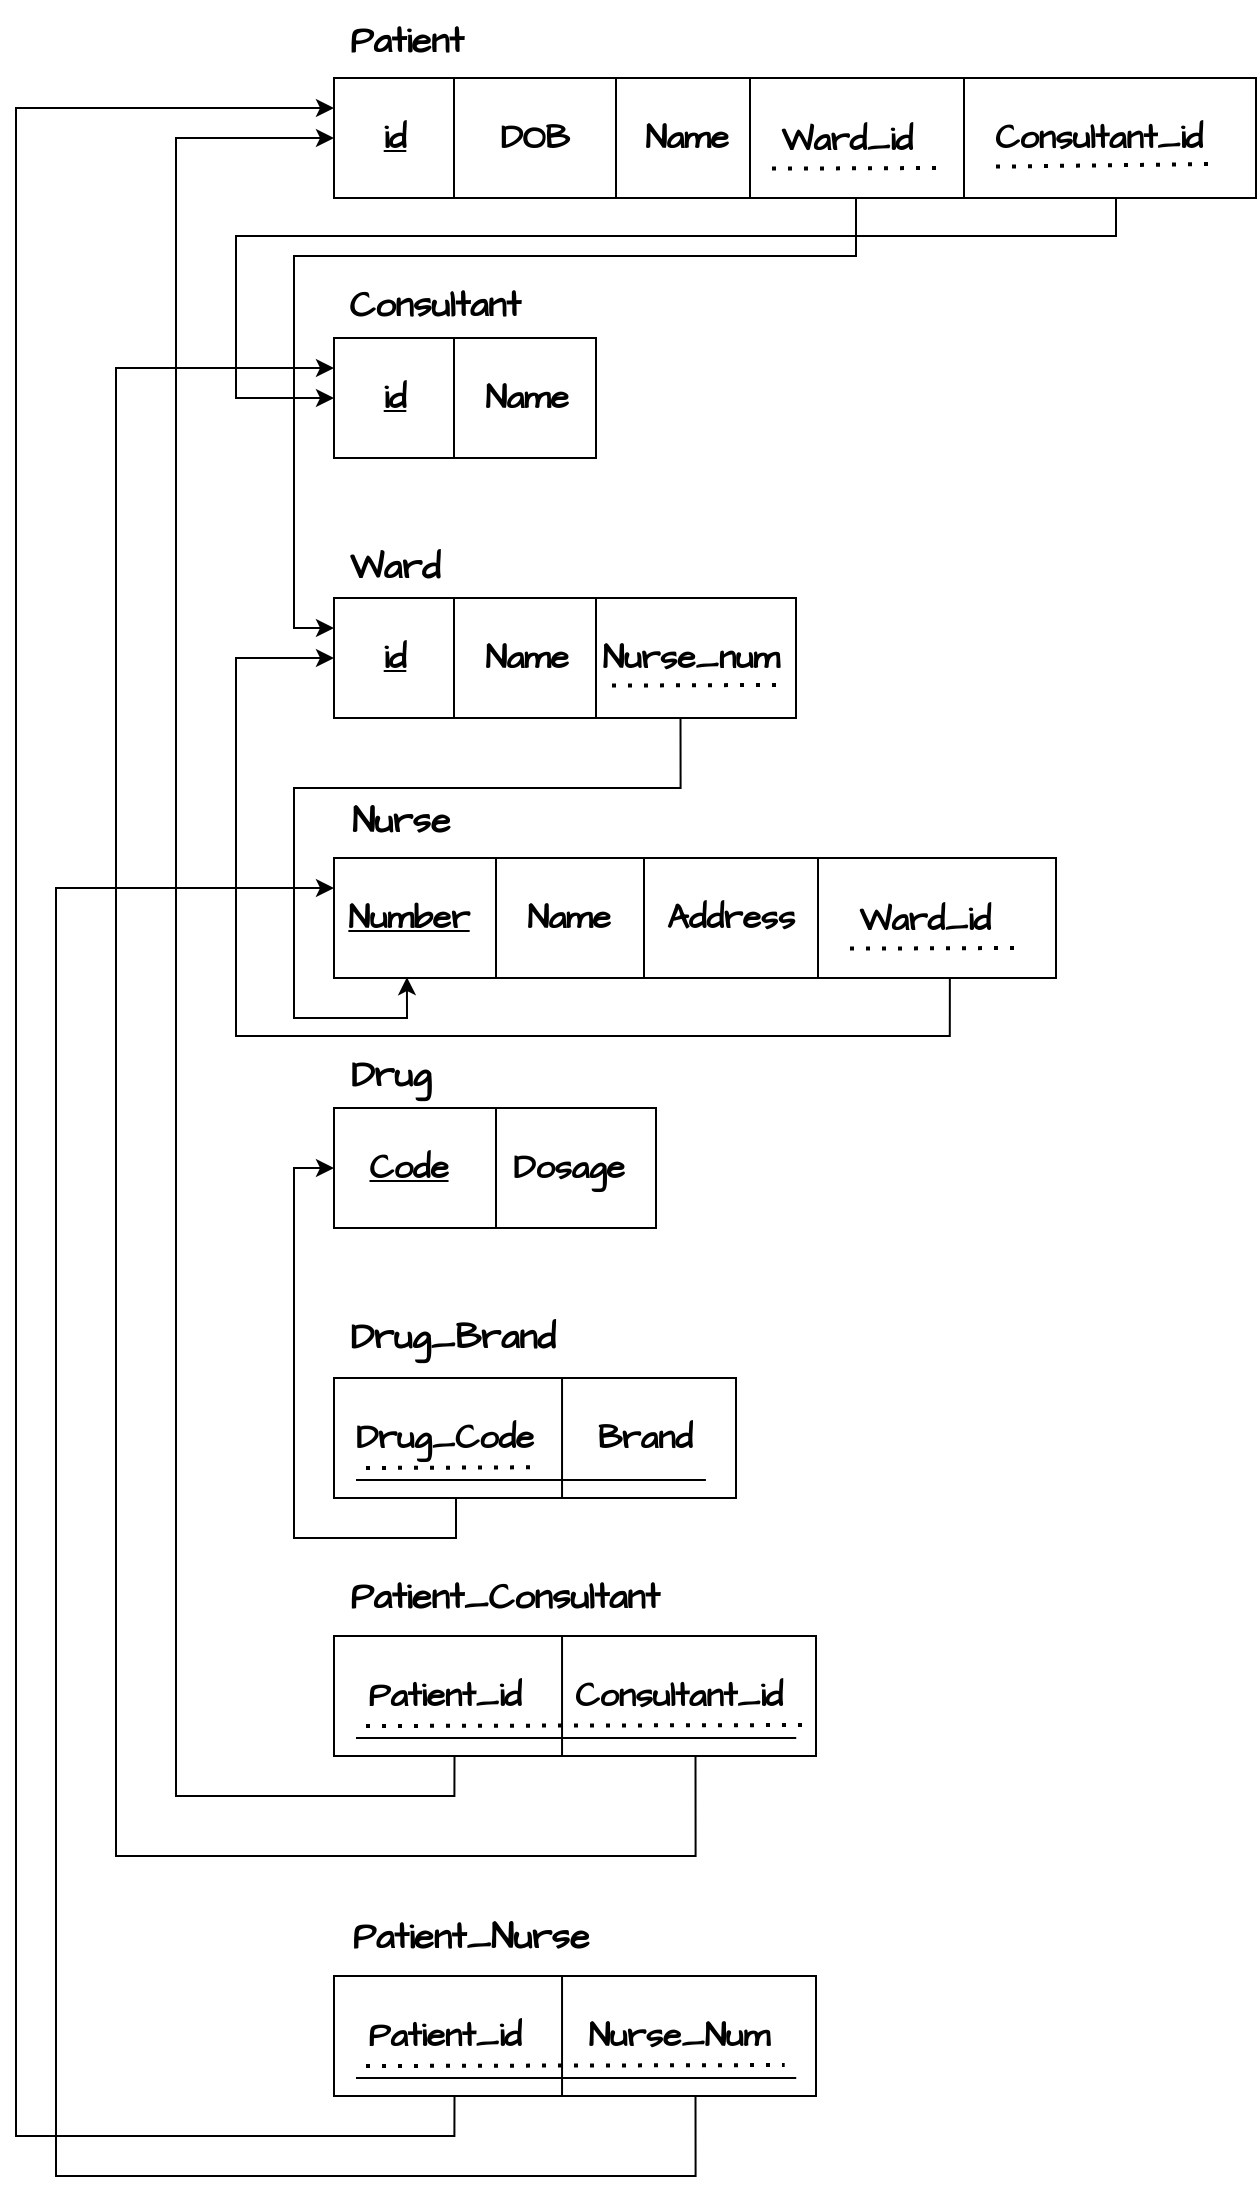 <mxfile version="24.8.3">
  <diagram id="R2lEEEUBdFMjLlhIrx00" name="Page-1">
    <mxGraphModel dx="1763" dy="495" grid="1" gridSize="10" guides="1" tooltips="1" connect="1" arrows="1" fold="1" page="1" pageScale="1" pageWidth="850" pageHeight="1100" math="0" shadow="0" extFonts="Permanent Marker^https://fonts.googleapis.com/css?family=Permanent+Marker">
      <root>
        <mxCell id="0" />
        <mxCell id="1" parent="0" />
        <mxCell id="RnRT4OO264XmgmjiF1xj-62" style="edgeStyle=orthogonalEdgeStyle;rounded=0;orthogonalLoop=1;jettySize=auto;html=1;exitX=0.75;exitY=1;exitDx=0;exitDy=0;entryX=0;entryY=0.25;entryDx=0;entryDy=0;" edge="1" parent="1" source="RnRT4OO264XmgmjiF1xj-3" target="RnRT4OO264XmgmjiF1xj-21">
          <mxGeometry relative="1" as="geometry">
            <Array as="points">
              <mxPoint x="380" y="171" />
              <mxPoint x="380" y="200" />
              <mxPoint x="99" y="200" />
              <mxPoint x="99" y="386" />
            </Array>
          </mxGeometry>
        </mxCell>
        <mxCell id="RnRT4OO264XmgmjiF1xj-68" style="edgeStyle=orthogonalEdgeStyle;rounded=0;orthogonalLoop=1;jettySize=auto;html=1;exitX=0.75;exitY=1;exitDx=0;exitDy=0;entryX=0;entryY=0.5;entryDx=0;entryDy=0;" edge="1" parent="1" source="RnRT4OO264XmgmjiF1xj-3" target="RnRT4OO264XmgmjiF1xj-14">
          <mxGeometry relative="1" as="geometry">
            <Array as="points">
              <mxPoint x="510" y="171" />
              <mxPoint x="510" y="190" />
              <mxPoint x="70" y="190" />
              <mxPoint x="70" y="271" />
            </Array>
          </mxGeometry>
        </mxCell>
        <mxCell id="RnRT4OO264XmgmjiF1xj-3" value="" style="rounded=0;whiteSpace=wrap;html=1;fontFamily=Architects Daughter;fontSource=https%3A%2F%2Ffonts.googleapis.com%2Fcss%3Ffamily%3DArchitects%2BDaughter;" vertex="1" parent="1">
          <mxGeometry x="119" y="111" width="461" height="60" as="geometry" />
        </mxCell>
        <mxCell id="RnRT4OO264XmgmjiF1xj-4" value="" style="endArrow=none;html=1;rounded=0;fontFamily=Architects Daughter;fontSource=https%3A%2F%2Ffonts.googleapis.com%2Fcss%3Ffamily%3DArchitects%2BDaughter;" edge="1" parent="1">
          <mxGeometry width="50" height="50" relative="1" as="geometry">
            <mxPoint x="179" y="171" as="sourcePoint" />
            <mxPoint x="179" y="111" as="targetPoint" />
          </mxGeometry>
        </mxCell>
        <mxCell id="RnRT4OO264XmgmjiF1xj-6" value="&lt;font style=&quot;font-size: 18px;&quot;&gt;&lt;b style=&quot;font-size: 18px;&quot;&gt;Patient&lt;/b&gt;&lt;/font&gt;" style="text;html=1;align=center;verticalAlign=middle;resizable=0;points=[];autosize=1;strokeColor=none;fillColor=none;fontFamily=Architects Daughter;fontSource=https%3A%2F%2Ffonts.googleapis.com%2Fcss%3Ffamily%3DArchitects%2BDaughter;fontSize=18;" vertex="1" parent="1">
          <mxGeometry x="115" y="72" width="80" height="40" as="geometry" />
        </mxCell>
        <mxCell id="RnRT4OO264XmgmjiF1xj-7" value="&lt;font style=&quot;font-size: 17px;&quot;&gt;&lt;b&gt;id&lt;/b&gt;&lt;/font&gt;" style="text;html=1;align=center;verticalAlign=middle;resizable=0;points=[];autosize=1;strokeColor=none;fillColor=none;fontStyle=4;fontFamily=Architects Daughter;fontSource=https%3A%2F%2Ffonts.googleapis.com%2Fcss%3Ffamily%3DArchitects%2BDaughter;" vertex="1" parent="1">
          <mxGeometry x="134" y="126" width="30" height="30" as="geometry" />
        </mxCell>
        <mxCell id="RnRT4OO264XmgmjiF1xj-8" value="&lt;font style=&quot;font-size: 17px;&quot;&gt;&lt;b&gt;DOB&lt;/b&gt;&lt;/font&gt;" style="text;html=1;align=center;verticalAlign=middle;resizable=0;points=[];autosize=1;strokeColor=none;fillColor=none;fontFamily=Architects Daughter;fontSource=https%3A%2F%2Ffonts.googleapis.com%2Fcss%3Ffamily%3DArchitects%2BDaughter;" vertex="1" parent="1">
          <mxGeometry x="189" y="126" width="60" height="30" as="geometry" />
        </mxCell>
        <mxCell id="RnRT4OO264XmgmjiF1xj-9" value="" style="endArrow=none;html=1;rounded=0;fontFamily=Architects Daughter;fontSource=https%3A%2F%2Ffonts.googleapis.com%2Fcss%3Ffamily%3DArchitects%2BDaughter;" edge="1" parent="1">
          <mxGeometry width="50" height="50" relative="1" as="geometry">
            <mxPoint x="260" y="171" as="sourcePoint" />
            <mxPoint x="260" y="111" as="targetPoint" />
          </mxGeometry>
        </mxCell>
        <mxCell id="RnRT4OO264XmgmjiF1xj-12" value="&lt;font style=&quot;font-size: 17px;&quot;&gt;&lt;b&gt;Name&lt;/b&gt;&lt;/font&gt;" style="text;html=1;align=center;verticalAlign=middle;resizable=0;points=[];autosize=1;strokeColor=none;fillColor=none;fontFamily=Architects Daughter;fontSource=https%3A%2F%2Ffonts.googleapis.com%2Fcss%3Ffamily%3DArchitects%2BDaughter;" vertex="1" parent="1">
          <mxGeometry x="260" y="126" width="70" height="30" as="geometry" />
        </mxCell>
        <mxCell id="RnRT4OO264XmgmjiF1xj-14" value="" style="rounded=0;whiteSpace=wrap;html=1;fontFamily=Architects Daughter;fontSource=https%3A%2F%2Ffonts.googleapis.com%2Fcss%3Ffamily%3DArchitects%2BDaughter;" vertex="1" parent="1">
          <mxGeometry x="119" y="241" width="131" height="60" as="geometry" />
        </mxCell>
        <mxCell id="RnRT4OO264XmgmjiF1xj-15" value="" style="endArrow=none;html=1;rounded=0;fontFamily=Architects Daughter;fontSource=https%3A%2F%2Ffonts.googleapis.com%2Fcss%3Ffamily%3DArchitects%2BDaughter;" edge="1" parent="1">
          <mxGeometry width="50" height="50" relative="1" as="geometry">
            <mxPoint x="179" y="301" as="sourcePoint" />
            <mxPoint x="179" y="241" as="targetPoint" />
          </mxGeometry>
        </mxCell>
        <mxCell id="RnRT4OO264XmgmjiF1xj-16" value="&lt;span style=&quot;font-size: 18px;&quot;&gt;&lt;b style=&quot;font-size: 18px;&quot;&gt;Consultant&lt;/b&gt;&lt;/span&gt;" style="text;html=1;align=center;verticalAlign=middle;resizable=0;points=[];autosize=1;strokeColor=none;fillColor=none;fontFamily=Architects Daughter;fontSource=https%3A%2F%2Ffonts.googleapis.com%2Fcss%3Ffamily%3DArchitects%2BDaughter;fontSize=18;" vertex="1" parent="1">
          <mxGeometry x="114" y="204" width="110" height="40" as="geometry" />
        </mxCell>
        <mxCell id="RnRT4OO264XmgmjiF1xj-17" value="&lt;font style=&quot;font-size: 17px;&quot;&gt;&lt;b&gt;id&lt;/b&gt;&lt;/font&gt;" style="text;html=1;align=center;verticalAlign=middle;resizable=0;points=[];autosize=1;strokeColor=none;fillColor=none;fontStyle=4;fontFamily=Architects Daughter;fontSource=https%3A%2F%2Ffonts.googleapis.com%2Fcss%3Ffamily%3DArchitects%2BDaughter;" vertex="1" parent="1">
          <mxGeometry x="134" y="256" width="30" height="30" as="geometry" />
        </mxCell>
        <mxCell id="RnRT4OO264XmgmjiF1xj-20" value="&lt;font style=&quot;font-size: 17px;&quot;&gt;&lt;b&gt;Name&lt;/b&gt;&lt;/font&gt;" style="text;html=1;align=center;verticalAlign=middle;resizable=0;points=[];autosize=1;strokeColor=none;fillColor=none;fontFamily=Architects Daughter;fontSource=https%3A%2F%2Ffonts.googleapis.com%2Fcss%3Ffamily%3DArchitects%2BDaughter;" vertex="1" parent="1">
          <mxGeometry x="180" y="256" width="70" height="30" as="geometry" />
        </mxCell>
        <mxCell id="RnRT4OO264XmgmjiF1xj-21" value="" style="rounded=0;whiteSpace=wrap;html=1;fontFamily=Architects Daughter;fontSource=https%3A%2F%2Ffonts.googleapis.com%2Fcss%3Ffamily%3DArchitects%2BDaughter;" vertex="1" parent="1">
          <mxGeometry x="119" y="371" width="231" height="60" as="geometry" />
        </mxCell>
        <mxCell id="RnRT4OO264XmgmjiF1xj-22" value="" style="endArrow=none;html=1;rounded=0;fontFamily=Architects Daughter;fontSource=https%3A%2F%2Ffonts.googleapis.com%2Fcss%3Ffamily%3DArchitects%2BDaughter;" edge="1" parent="1">
          <mxGeometry width="50" height="50" relative="1" as="geometry">
            <mxPoint x="179" y="431" as="sourcePoint" />
            <mxPoint x="179" y="371" as="targetPoint" />
          </mxGeometry>
        </mxCell>
        <mxCell id="RnRT4OO264XmgmjiF1xj-23" value="&lt;span style=&quot;font-size: 18px;&quot;&gt;&lt;b style=&quot;font-size: 18px;&quot;&gt;Ward&lt;/b&gt;&lt;/span&gt;" style="text;html=1;align=center;verticalAlign=middle;resizable=0;points=[];autosize=1;strokeColor=none;fillColor=none;fontFamily=Architects Daughter;fontSource=https%3A%2F%2Ffonts.googleapis.com%2Fcss%3Ffamily%3DArchitects%2BDaughter;fontSize=18;" vertex="1" parent="1">
          <mxGeometry x="114" y="335" width="70" height="40" as="geometry" />
        </mxCell>
        <mxCell id="RnRT4OO264XmgmjiF1xj-24" value="&lt;font style=&quot;font-size: 17px;&quot;&gt;&lt;b&gt;id&lt;/b&gt;&lt;/font&gt;" style="text;html=1;align=center;verticalAlign=middle;resizable=0;points=[];autosize=1;strokeColor=none;fillColor=none;fontStyle=4;fontFamily=Architects Daughter;fontSource=https%3A%2F%2Ffonts.googleapis.com%2Fcss%3Ffamily%3DArchitects%2BDaughter;" vertex="1" parent="1">
          <mxGeometry x="134" y="386" width="30" height="30" as="geometry" />
        </mxCell>
        <mxCell id="RnRT4OO264XmgmjiF1xj-25" value="&lt;font style=&quot;font-size: 17px;&quot;&gt;&lt;b&gt;Name&lt;/b&gt;&lt;/font&gt;" style="text;html=1;align=center;verticalAlign=middle;resizable=0;points=[];autosize=1;strokeColor=none;fillColor=none;fontFamily=Architects Daughter;fontSource=https%3A%2F%2Ffonts.googleapis.com%2Fcss%3Ffamily%3DArchitects%2BDaughter;" vertex="1" parent="1">
          <mxGeometry x="180" y="386" width="70" height="30" as="geometry" />
        </mxCell>
        <mxCell id="RnRT4OO264XmgmjiF1xj-57" style="edgeStyle=orthogonalEdgeStyle;rounded=0;orthogonalLoop=1;jettySize=auto;html=1;exitX=0.853;exitY=0.967;exitDx=0;exitDy=0;entryX=0;entryY=0.5;entryDx=0;entryDy=0;exitPerimeter=0;" edge="1" parent="1" source="RnRT4OO264XmgmjiF1xj-26" target="RnRT4OO264XmgmjiF1xj-21">
          <mxGeometry relative="1" as="geometry">
            <Array as="points">
              <mxPoint x="427" y="590" />
              <mxPoint x="70" y="590" />
              <mxPoint x="70" y="401" />
            </Array>
          </mxGeometry>
        </mxCell>
        <mxCell id="RnRT4OO264XmgmjiF1xj-26" value="" style="rounded=0;whiteSpace=wrap;html=1;fontFamily=Architects Daughter;fontSource=https%3A%2F%2Ffonts.googleapis.com%2Fcss%3Ffamily%3DArchitects%2BDaughter;" vertex="1" parent="1">
          <mxGeometry x="119" y="501" width="361" height="60" as="geometry" />
        </mxCell>
        <mxCell id="RnRT4OO264XmgmjiF1xj-27" value="" style="endArrow=none;html=1;rounded=0;fontFamily=Architects Daughter;fontSource=https%3A%2F%2Ffonts.googleapis.com%2Fcss%3Ffamily%3DArchitects%2BDaughter;" edge="1" parent="1">
          <mxGeometry width="50" height="50" relative="1" as="geometry">
            <mxPoint x="200" y="561" as="sourcePoint" />
            <mxPoint x="200" y="501" as="targetPoint" />
          </mxGeometry>
        </mxCell>
        <mxCell id="RnRT4OO264XmgmjiF1xj-28" value="&lt;span style=&quot;font-size: 18px;&quot;&gt;&lt;b style=&quot;font-size: 18px;&quot;&gt;Nurse&lt;/b&gt;&lt;/span&gt;" style="text;html=1;align=center;verticalAlign=middle;resizable=0;points=[];autosize=1;strokeColor=none;fillColor=none;fontFamily=Architects Daughter;fontSource=https%3A%2F%2Ffonts.googleapis.com%2Fcss%3Ffamily%3DArchitects%2BDaughter;fontSize=18;" vertex="1" parent="1">
          <mxGeometry x="117" y="462" width="70" height="40" as="geometry" />
        </mxCell>
        <mxCell id="RnRT4OO264XmgmjiF1xj-29" value="&lt;font style=&quot;font-size: 17px;&quot;&gt;&lt;b&gt;Number&lt;/b&gt;&lt;/font&gt;" style="text;html=1;align=center;verticalAlign=middle;resizable=0;points=[];autosize=1;strokeColor=none;fillColor=none;fontStyle=4;fontFamily=Architects Daughter;fontSource=https%3A%2F%2Ffonts.googleapis.com%2Fcss%3Ffamily%3DArchitects%2BDaughter;" vertex="1" parent="1">
          <mxGeometry x="116" y="516" width="80" height="30" as="geometry" />
        </mxCell>
        <mxCell id="RnRT4OO264XmgmjiF1xj-30" value="&lt;font style=&quot;font-size: 17px;&quot;&gt;&lt;b&gt;Name&lt;/b&gt;&lt;/font&gt;" style="text;html=1;align=center;verticalAlign=middle;resizable=0;points=[];autosize=1;strokeColor=none;fillColor=none;fontFamily=Architects Daughter;fontSource=https%3A%2F%2Ffonts.googleapis.com%2Fcss%3Ffamily%3DArchitects%2BDaughter;" vertex="1" parent="1">
          <mxGeometry x="201" y="516" width="70" height="30" as="geometry" />
        </mxCell>
        <mxCell id="RnRT4OO264XmgmjiF1xj-31" value="" style="endArrow=none;html=1;rounded=0;fontFamily=Architects Daughter;fontSource=https%3A%2F%2Ffonts.googleapis.com%2Fcss%3Ffamily%3DArchitects%2BDaughter;" edge="1" parent="1">
          <mxGeometry width="50" height="50" relative="1" as="geometry">
            <mxPoint x="274" y="561" as="sourcePoint" />
            <mxPoint x="274" y="501" as="targetPoint" />
          </mxGeometry>
        </mxCell>
        <mxCell id="RnRT4OO264XmgmjiF1xj-32" value="&lt;font style=&quot;font-size: 17px;&quot;&gt;&lt;b&gt;Address&lt;/b&gt;&lt;/font&gt;" style="text;html=1;align=center;verticalAlign=middle;resizable=0;points=[];autosize=1;strokeColor=none;fillColor=none;fontFamily=Architects Daughter;fontSource=https%3A%2F%2Ffonts.googleapis.com%2Fcss%3Ffamily%3DArchitects%2BDaughter;" vertex="1" parent="1">
          <mxGeometry x="272" y="516" width="90" height="30" as="geometry" />
        </mxCell>
        <mxCell id="RnRT4OO264XmgmjiF1xj-33" value="" style="rounded=0;whiteSpace=wrap;html=1;fontFamily=Architects Daughter;fontSource=https%3A%2F%2Ffonts.googleapis.com%2Fcss%3Ffamily%3DArchitects%2BDaughter;" vertex="1" parent="1">
          <mxGeometry x="119" y="626" width="161" height="60" as="geometry" />
        </mxCell>
        <mxCell id="RnRT4OO264XmgmjiF1xj-34" value="" style="endArrow=none;html=1;rounded=0;fontFamily=Architects Daughter;fontSource=https%3A%2F%2Ffonts.googleapis.com%2Fcss%3Ffamily%3DArchitects%2BDaughter;" edge="1" parent="1">
          <mxGeometry width="50" height="50" relative="1" as="geometry">
            <mxPoint x="200" y="686" as="sourcePoint" />
            <mxPoint x="200" y="626" as="targetPoint" />
          </mxGeometry>
        </mxCell>
        <mxCell id="RnRT4OO264XmgmjiF1xj-35" value="&lt;font style=&quot;font-size: 17px;&quot;&gt;&lt;b&gt;Code&lt;/b&gt;&lt;/font&gt;" style="text;html=1;align=center;verticalAlign=middle;resizable=0;points=[];autosize=1;strokeColor=none;fillColor=none;fontStyle=4;fontFamily=Architects Daughter;fontSource=https%3A%2F%2Ffonts.googleapis.com%2Fcss%3Ffamily%3DArchitects%2BDaughter;" vertex="1" parent="1">
          <mxGeometry x="126" y="641" width="60" height="30" as="geometry" />
        </mxCell>
        <mxCell id="RnRT4OO264XmgmjiF1xj-36" value="&lt;font style=&quot;font-size: 17px;&quot;&gt;&lt;b&gt;Dosage&lt;/b&gt;&lt;/font&gt;" style="text;html=1;align=center;verticalAlign=middle;resizable=0;points=[];autosize=1;strokeColor=none;fillColor=none;fontFamily=Architects Daughter;fontSource=https%3A%2F%2Ffonts.googleapis.com%2Fcss%3Ffamily%3DArchitects%2BDaughter;" vertex="1" parent="1">
          <mxGeometry x="196" y="641" width="80" height="30" as="geometry" />
        </mxCell>
        <mxCell id="RnRT4OO264XmgmjiF1xj-39" value="&lt;span style=&quot;font-size: 18px;&quot;&gt;&lt;b style=&quot;font-size: 18px;&quot;&gt;Drug&lt;/b&gt;&lt;/span&gt;" style="text;html=1;align=center;verticalAlign=middle;resizable=0;points=[];autosize=1;strokeColor=none;fillColor=none;fontFamily=Architects Daughter;fontSource=https%3A%2F%2Ffonts.googleapis.com%2Fcss%3Ffamily%3DArchitects%2BDaughter;fontSize=18;" vertex="1" parent="1">
          <mxGeometry x="117" y="589" width="60" height="40" as="geometry" />
        </mxCell>
        <mxCell id="RnRT4OO264XmgmjiF1xj-47" style="edgeStyle=orthogonalEdgeStyle;rounded=0;orthogonalLoop=1;jettySize=auto;html=1;exitX=0.25;exitY=1;exitDx=0;exitDy=0;entryX=0;entryY=0.5;entryDx=0;entryDy=0;" edge="1" parent="1" source="RnRT4OO264XmgmjiF1xj-40" target="RnRT4OO264XmgmjiF1xj-33">
          <mxGeometry relative="1" as="geometry">
            <Array as="points">
              <mxPoint x="180" y="821" />
              <mxPoint x="180" y="841" />
              <mxPoint x="99" y="841" />
              <mxPoint x="99" y="656" />
            </Array>
          </mxGeometry>
        </mxCell>
        <mxCell id="RnRT4OO264XmgmjiF1xj-40" value="" style="rounded=0;whiteSpace=wrap;html=1;fontFamily=Architects Daughter;fontSource=https%3A%2F%2Ffonts.googleapis.com%2Fcss%3Ffamily%3DArchitects%2BDaughter;" vertex="1" parent="1">
          <mxGeometry x="119" y="761" width="201" height="60" as="geometry" />
        </mxCell>
        <mxCell id="RnRT4OO264XmgmjiF1xj-41" value="" style="endArrow=none;html=1;rounded=0;fontFamily=Architects Daughter;fontSource=https%3A%2F%2Ffonts.googleapis.com%2Fcss%3Ffamily%3DArchitects%2BDaughter;" edge="1" parent="1">
          <mxGeometry width="50" height="50" relative="1" as="geometry">
            <mxPoint x="233.02" y="821" as="sourcePoint" />
            <mxPoint x="233.02" y="761" as="targetPoint" />
          </mxGeometry>
        </mxCell>
        <mxCell id="RnRT4OO264XmgmjiF1xj-42" value="&lt;font style=&quot;font-size: 17px;&quot;&gt;&lt;b&gt;Drug_Code&lt;/b&gt;&lt;/font&gt;" style="text;html=1;align=center;verticalAlign=middle;resizable=0;points=[];autosize=1;strokeColor=none;fillColor=none;fontStyle=0;fontFamily=Architects Daughter;fontSource=https%3A%2F%2Ffonts.googleapis.com%2Fcss%3Ffamily%3DArchitects%2BDaughter;" vertex="1" parent="1">
          <mxGeometry x="119" y="776" width="110" height="30" as="geometry" />
        </mxCell>
        <mxCell id="RnRT4OO264XmgmjiF1xj-43" value="&lt;font style=&quot;font-size: 17px;&quot;&gt;&lt;b&gt;Brand&lt;/b&gt;&lt;/font&gt;" style="text;html=1;align=center;verticalAlign=middle;resizable=0;points=[];autosize=1;strokeColor=none;fillColor=none;fontFamily=Architects Daughter;fontSource=https%3A%2F%2Ffonts.googleapis.com%2Fcss%3Ffamily%3DArchitects%2BDaughter;" vertex="1" parent="1">
          <mxGeometry x="239" y="776" width="70" height="30" as="geometry" />
        </mxCell>
        <mxCell id="RnRT4OO264XmgmjiF1xj-44" value="&lt;span style=&quot;font-size: 18px;&quot;&gt;&lt;b style=&quot;font-size: 18px;&quot;&gt;Drug_Brand&lt;/b&gt;&lt;/span&gt;" style="text;html=1;align=center;verticalAlign=middle;resizable=0;points=[];autosize=1;strokeColor=none;fillColor=none;fontFamily=Architects Daughter;fontSource=https%3A%2F%2Ffonts.googleapis.com%2Fcss%3Ffamily%3DArchitects%2BDaughter;fontSize=18;" vertex="1" parent="1">
          <mxGeometry x="113" y="720" width="130" height="40" as="geometry" />
        </mxCell>
        <mxCell id="RnRT4OO264XmgmjiF1xj-45" value="" style="endArrow=none;dashed=1;html=1;dashPattern=1 3;strokeWidth=2;rounded=0;entryX=0.916;entryY=1.121;entryDx=0;entryDy=0;entryPerimeter=0;" edge="1" parent="1">
          <mxGeometry width="50" height="50" relative="1" as="geometry">
            <mxPoint x="135" y="806" as="sourcePoint" />
            <mxPoint x="220.76" y="805.63" as="targetPoint" />
          </mxGeometry>
        </mxCell>
        <mxCell id="RnRT4OO264XmgmjiF1xj-46" value="" style="endArrow=none;html=1;rounded=0;entryX=0.95;entryY=0.9;entryDx=0;entryDy=0;entryPerimeter=0;" edge="1" parent="1">
          <mxGeometry width="50" height="50" relative="1" as="geometry">
            <mxPoint x="130" y="812" as="sourcePoint" />
            <mxPoint x="304.95" y="812" as="targetPoint" />
          </mxGeometry>
        </mxCell>
        <mxCell id="RnRT4OO264XmgmjiF1xj-48" value="" style="endArrow=none;html=1;rounded=0;fontFamily=Architects Daughter;fontSource=https%3A%2F%2Ffonts.googleapis.com%2Fcss%3Ffamily%3DArchitects%2BDaughter;" edge="1" parent="1">
          <mxGeometry width="50" height="50" relative="1" as="geometry">
            <mxPoint x="250" y="431" as="sourcePoint" />
            <mxPoint x="250" y="371" as="targetPoint" />
          </mxGeometry>
        </mxCell>
        <mxCell id="RnRT4OO264XmgmjiF1xj-49" value="&lt;font style=&quot;font-size: 17px;&quot;&gt;&lt;b&gt;Nurse_num&lt;/b&gt;&lt;/font&gt;" style="text;html=1;align=center;verticalAlign=middle;resizable=0;points=[];autosize=1;strokeColor=none;fillColor=none;fontFamily=Architects Daughter;fontSource=https%3A%2F%2Ffonts.googleapis.com%2Fcss%3Ffamily%3DArchitects%2BDaughter;" vertex="1" parent="1">
          <mxGeometry x="242" y="386" width="110" height="30" as="geometry" />
        </mxCell>
        <mxCell id="RnRT4OO264XmgmjiF1xj-50" value="" style="endArrow=none;dashed=1;html=1;dashPattern=1 3;strokeWidth=2;rounded=0;entryX=0.919;entryY=0.949;entryDx=0;entryDy=0;entryPerimeter=0;" edge="1" parent="1">
          <mxGeometry width="50" height="50" relative="1" as="geometry">
            <mxPoint x="258" y="414.78" as="sourcePoint" />
            <mxPoint x="340.09" y="414.47" as="targetPoint" />
          </mxGeometry>
        </mxCell>
        <mxCell id="RnRT4OO264XmgmjiF1xj-52" style="edgeStyle=orthogonalEdgeStyle;rounded=0;orthogonalLoop=1;jettySize=auto;html=1;exitX=0.75;exitY=1;exitDx=0;exitDy=0;entryX=0.101;entryY=0.993;entryDx=0;entryDy=0;entryPerimeter=0;" edge="1" parent="1" source="RnRT4OO264XmgmjiF1xj-21" target="RnRT4OO264XmgmjiF1xj-26">
          <mxGeometry relative="1" as="geometry" />
        </mxCell>
        <mxCell id="RnRT4OO264XmgmjiF1xj-54" value="&lt;span style=&quot;font-size: 17px;&quot;&gt;&lt;b&gt;Ward_id&lt;/b&gt;&lt;/span&gt;" style="text;html=1;align=center;verticalAlign=middle;resizable=0;points=[];autosize=1;strokeColor=none;fillColor=none;fontFamily=Architects Daughter;fontSource=https%3A%2F%2Ffonts.googleapis.com%2Fcss%3Ffamily%3DArchitects%2BDaughter;" vertex="1" parent="1">
          <mxGeometry x="369" y="517" width="90" height="30" as="geometry" />
        </mxCell>
        <mxCell id="RnRT4OO264XmgmjiF1xj-55" value="" style="endArrow=none;html=1;rounded=0;fontFamily=Architects Daughter;fontSource=https%3A%2F%2Ffonts.googleapis.com%2Fcss%3Ffamily%3DArchitects%2BDaughter;" edge="1" parent="1">
          <mxGeometry width="50" height="50" relative="1" as="geometry">
            <mxPoint x="361" y="561" as="sourcePoint" />
            <mxPoint x="361" y="501" as="targetPoint" />
          </mxGeometry>
        </mxCell>
        <mxCell id="RnRT4OO264XmgmjiF1xj-56" value="" style="endArrow=none;dashed=1;html=1;dashPattern=1 3;strokeWidth=2;rounded=0;entryX=0.919;entryY=0.949;entryDx=0;entryDy=0;entryPerimeter=0;" edge="1" parent="1">
          <mxGeometry width="50" height="50" relative="1" as="geometry">
            <mxPoint x="377" y="546.31" as="sourcePoint" />
            <mxPoint x="459.09" y="546" as="targetPoint" />
          </mxGeometry>
        </mxCell>
        <mxCell id="RnRT4OO264XmgmjiF1xj-58" value="" style="endArrow=none;dashed=1;html=1;dashPattern=1 3;strokeWidth=2;rounded=0;entryX=0.919;entryY=0.949;entryDx=0;entryDy=0;entryPerimeter=0;" edge="1" parent="1">
          <mxGeometry width="50" height="50" relative="1" as="geometry">
            <mxPoint x="338" y="156.31" as="sourcePoint" />
            <mxPoint x="420.09" y="156" as="targetPoint" />
          </mxGeometry>
        </mxCell>
        <mxCell id="RnRT4OO264XmgmjiF1xj-59" value="&lt;span style=&quot;font-size: 17px;&quot;&gt;&lt;b&gt;Ward_id&lt;/b&gt;&lt;/span&gt;" style="text;html=1;align=center;verticalAlign=middle;resizable=0;points=[];autosize=1;strokeColor=none;fillColor=none;fontFamily=Architects Daughter;fontSource=https%3A%2F%2Ffonts.googleapis.com%2Fcss%3Ffamily%3DArchitects%2BDaughter;" vertex="1" parent="1">
          <mxGeometry x="330" y="127" width="90" height="30" as="geometry" />
        </mxCell>
        <mxCell id="RnRT4OO264XmgmjiF1xj-61" value="" style="endArrow=none;html=1;rounded=0;fontFamily=Architects Daughter;fontSource=https%3A%2F%2Ffonts.googleapis.com%2Fcss%3Ffamily%3DArchitects%2BDaughter;" edge="1" parent="1">
          <mxGeometry width="50" height="50" relative="1" as="geometry">
            <mxPoint x="327" y="171" as="sourcePoint" />
            <mxPoint x="327" y="111" as="targetPoint" />
          </mxGeometry>
        </mxCell>
        <mxCell id="RnRT4OO264XmgmjiF1xj-64" value="" style="endArrow=none;dashed=1;html=1;dashPattern=1 3;strokeWidth=2;rounded=0;entryX=0.919;entryY=0.949;entryDx=0;entryDy=0;entryPerimeter=0;" edge="1" parent="1">
          <mxGeometry width="50" height="50" relative="1" as="geometry">
            <mxPoint x="532.09" y="155" as="sourcePoint" />
            <mxPoint x="532.09" y="155" as="targetPoint" />
          </mxGeometry>
        </mxCell>
        <mxCell id="RnRT4OO264XmgmjiF1xj-66" value="" style="endArrow=none;html=1;rounded=0;fontFamily=Architects Daughter;fontSource=https%3A%2F%2Ffonts.googleapis.com%2Fcss%3Ffamily%3DArchitects%2BDaughter;" edge="1" parent="1">
          <mxGeometry width="50" height="50" relative="1" as="geometry">
            <mxPoint x="434" y="171" as="sourcePoint" />
            <mxPoint x="434" y="111" as="targetPoint" />
          </mxGeometry>
        </mxCell>
        <mxCell id="RnRT4OO264XmgmjiF1xj-67" value="" style="endArrow=none;dashed=1;html=1;dashPattern=1 3;strokeWidth=2;rounded=0;entryX=0.954;entryY=0.933;entryDx=0;entryDy=0;entryPerimeter=0;" edge="1" parent="1" target="RnRT4OO264XmgmjiF1xj-65">
          <mxGeometry width="50" height="50" relative="1" as="geometry">
            <mxPoint x="450" y="155.31" as="sourcePoint" />
            <mxPoint x="560.47" y="153.47" as="targetPoint" />
          </mxGeometry>
        </mxCell>
        <mxCell id="RnRT4OO264XmgmjiF1xj-65" value="&lt;span style=&quot;font-size: 17px;&quot;&gt;&lt;b&gt;Consultant_id&lt;/b&gt;&lt;/span&gt;" style="text;html=1;align=center;verticalAlign=middle;resizable=0;points=[];autosize=1;strokeColor=none;fillColor=none;fontFamily=Architects Daughter;fontSource=https%3A%2F%2Ffonts.googleapis.com%2Fcss%3Ffamily%3DArchitects%2BDaughter;" vertex="1" parent="1">
          <mxGeometry x="436" y="126" width="130" height="30" as="geometry" />
        </mxCell>
        <mxCell id="RnRT4OO264XmgmjiF1xj-79" style="edgeStyle=orthogonalEdgeStyle;rounded=0;orthogonalLoop=1;jettySize=auto;html=1;exitX=0.25;exitY=1;exitDx=0;exitDy=0;entryX=0;entryY=0.5;entryDx=0;entryDy=0;" edge="1" parent="1" source="RnRT4OO264XmgmjiF1xj-69" target="RnRT4OO264XmgmjiF1xj-3">
          <mxGeometry relative="1" as="geometry">
            <Array as="points">
              <mxPoint x="179" y="970" />
              <mxPoint x="40" y="970" />
              <mxPoint x="40" y="141" />
            </Array>
          </mxGeometry>
        </mxCell>
        <mxCell id="RnRT4OO264XmgmjiF1xj-80" style="edgeStyle=orthogonalEdgeStyle;rounded=0;orthogonalLoop=1;jettySize=auto;html=1;exitX=0.75;exitY=1;exitDx=0;exitDy=0;entryX=0;entryY=0.25;entryDx=0;entryDy=0;" edge="1" parent="1" source="RnRT4OO264XmgmjiF1xj-69" target="RnRT4OO264XmgmjiF1xj-14">
          <mxGeometry relative="1" as="geometry">
            <Array as="points">
              <mxPoint x="300" y="1000" />
              <mxPoint x="10" y="1000" />
              <mxPoint x="10" y="256" />
            </Array>
          </mxGeometry>
        </mxCell>
        <mxCell id="RnRT4OO264XmgmjiF1xj-69" value="" style="rounded=0;whiteSpace=wrap;html=1;fontFamily=Architects Daughter;fontSource=https%3A%2F%2Ffonts.googleapis.com%2Fcss%3Ffamily%3DArchitects%2BDaughter;" vertex="1" parent="1">
          <mxGeometry x="119" y="890" width="241" height="60" as="geometry" />
        </mxCell>
        <mxCell id="RnRT4OO264XmgmjiF1xj-70" value="" style="endArrow=none;html=1;rounded=0;fontFamily=Architects Daughter;fontSource=https%3A%2F%2Ffonts.googleapis.com%2Fcss%3Ffamily%3DArchitects%2BDaughter;" edge="1" parent="1">
          <mxGeometry width="50" height="50" relative="1" as="geometry">
            <mxPoint x="233.02" y="950" as="sourcePoint" />
            <mxPoint x="233.02" y="890" as="targetPoint" />
          </mxGeometry>
        </mxCell>
        <mxCell id="RnRT4OO264XmgmjiF1xj-71" value="&lt;font style=&quot;font-size: 17px;&quot;&gt;&lt;b&gt;Patient_id&lt;/b&gt;&lt;/font&gt;" style="text;html=1;align=center;verticalAlign=middle;resizable=0;points=[];autosize=1;strokeColor=none;fillColor=none;fontStyle=0;fontFamily=Architects Daughter;fontSource=https%3A%2F%2Ffonts.googleapis.com%2Fcss%3Ffamily%3DArchitects%2BDaughter;" vertex="1" parent="1">
          <mxGeometry x="124" y="905" width="100" height="30" as="geometry" />
        </mxCell>
        <mxCell id="RnRT4OO264XmgmjiF1xj-72" value="&lt;font style=&quot;font-size: 17px;&quot;&gt;&lt;b&gt;Consultant_id&lt;/b&gt;&lt;/font&gt;" style="text;html=1;align=center;verticalAlign=middle;resizable=0;points=[];autosize=1;strokeColor=none;fillColor=none;fontFamily=Architects Daughter;fontSource=https%3A%2F%2Ffonts.googleapis.com%2Fcss%3Ffamily%3DArchitects%2BDaughter;" vertex="1" parent="1">
          <mxGeometry x="226" y="905" width="130" height="30" as="geometry" />
        </mxCell>
        <mxCell id="RnRT4OO264XmgmjiF1xj-73" value="" style="endArrow=none;dashed=1;html=1;dashPattern=1 3;strokeWidth=2;rounded=0;entryX=0.985;entryY=0.984;entryDx=0;entryDy=0;entryPerimeter=0;" edge="1" parent="1" target="RnRT4OO264XmgmjiF1xj-72">
          <mxGeometry width="50" height="50" relative="1" as="geometry">
            <mxPoint x="135" y="935" as="sourcePoint" />
            <mxPoint x="220.76" y="934.63" as="targetPoint" />
          </mxGeometry>
        </mxCell>
        <mxCell id="RnRT4OO264XmgmjiF1xj-74" value="" style="endArrow=none;html=1;rounded=0;entryX=0.959;entryY=0.85;entryDx=0;entryDy=0;entryPerimeter=0;" edge="1" parent="1" target="RnRT4OO264XmgmjiF1xj-69">
          <mxGeometry width="50" height="50" relative="1" as="geometry">
            <mxPoint x="130" y="941" as="sourcePoint" />
            <mxPoint x="304.95" y="941" as="targetPoint" />
          </mxGeometry>
        </mxCell>
        <mxCell id="RnRT4OO264XmgmjiF1xj-77" value="&lt;span style=&quot;font-size: 18px;&quot;&gt;&lt;b style=&quot;font-size: 18px;&quot;&gt;Patient_Consultant&lt;/b&gt;&lt;/span&gt;" style="text;html=1;align=center;verticalAlign=middle;resizable=0;points=[];autosize=1;strokeColor=none;fillColor=none;fontFamily=Architects Daughter;fontSource=https%3A%2F%2Ffonts.googleapis.com%2Fcss%3Ffamily%3DArchitects%2BDaughter;fontSize=18;" vertex="1" parent="1">
          <mxGeometry x="114" y="850" width="180" height="40" as="geometry" />
        </mxCell>
        <mxCell id="RnRT4OO264XmgmjiF1xj-94" style="edgeStyle=orthogonalEdgeStyle;rounded=0;orthogonalLoop=1;jettySize=auto;html=1;exitX=0.25;exitY=1;exitDx=0;exitDy=0;entryX=0;entryY=0.25;entryDx=0;entryDy=0;" edge="1" parent="1" source="RnRT4OO264XmgmjiF1xj-87" target="RnRT4OO264XmgmjiF1xj-3">
          <mxGeometry relative="1" as="geometry">
            <Array as="points">
              <mxPoint x="179" y="1140" />
              <mxPoint x="-40" y="1140" />
              <mxPoint x="-40" y="126" />
            </Array>
          </mxGeometry>
        </mxCell>
        <mxCell id="RnRT4OO264XmgmjiF1xj-95" style="edgeStyle=orthogonalEdgeStyle;rounded=0;orthogonalLoop=1;jettySize=auto;html=1;exitX=0.75;exitY=1;exitDx=0;exitDy=0;entryX=0;entryY=0.25;entryDx=0;entryDy=0;" edge="1" parent="1" source="RnRT4OO264XmgmjiF1xj-87" target="RnRT4OO264XmgmjiF1xj-26">
          <mxGeometry relative="1" as="geometry">
            <Array as="points">
              <mxPoint x="300" y="1160" />
              <mxPoint x="-20" y="1160" />
              <mxPoint x="-20" y="516" />
            </Array>
          </mxGeometry>
        </mxCell>
        <mxCell id="RnRT4OO264XmgmjiF1xj-87" value="" style="rounded=0;whiteSpace=wrap;html=1;fontFamily=Architects Daughter;fontSource=https%3A%2F%2Ffonts.googleapis.com%2Fcss%3Ffamily%3DArchitects%2BDaughter;" vertex="1" parent="1">
          <mxGeometry x="119" y="1060" width="241" height="60" as="geometry" />
        </mxCell>
        <mxCell id="RnRT4OO264XmgmjiF1xj-88" value="" style="endArrow=none;html=1;rounded=0;fontFamily=Architects Daughter;fontSource=https%3A%2F%2Ffonts.googleapis.com%2Fcss%3Ffamily%3DArchitects%2BDaughter;" edge="1" parent="1">
          <mxGeometry width="50" height="50" relative="1" as="geometry">
            <mxPoint x="233.02" y="1120" as="sourcePoint" />
            <mxPoint x="233.02" y="1060" as="targetPoint" />
          </mxGeometry>
        </mxCell>
        <mxCell id="RnRT4OO264XmgmjiF1xj-89" value="&lt;font style=&quot;font-size: 17px;&quot;&gt;&lt;b&gt;Patient_id&lt;/b&gt;&lt;/font&gt;" style="text;html=1;align=center;verticalAlign=middle;resizable=0;points=[];autosize=1;strokeColor=none;fillColor=none;fontStyle=0;fontFamily=Architects Daughter;fontSource=https%3A%2F%2Ffonts.googleapis.com%2Fcss%3Ffamily%3DArchitects%2BDaughter;" vertex="1" parent="1">
          <mxGeometry x="124" y="1075" width="100" height="30" as="geometry" />
        </mxCell>
        <mxCell id="RnRT4OO264XmgmjiF1xj-90" value="&lt;font style=&quot;font-size: 17px;&quot;&gt;&lt;b&gt;Nurse_Num&lt;/b&gt;&lt;/font&gt;" style="text;html=1;align=center;verticalAlign=middle;resizable=0;points=[];autosize=1;strokeColor=none;fillColor=none;fontFamily=Architects Daughter;fontSource=https%3A%2F%2Ffonts.googleapis.com%2Fcss%3Ffamily%3DArchitects%2BDaughter;" vertex="1" parent="1">
          <mxGeometry x="236" y="1075" width="110" height="30" as="geometry" />
        </mxCell>
        <mxCell id="RnRT4OO264XmgmjiF1xj-91" value="" style="endArrow=none;dashed=1;html=1;dashPattern=1 3;strokeWidth=2;rounded=0;entryX=0.985;entryY=0.984;entryDx=0;entryDy=0;entryPerimeter=0;" edge="1" target="RnRT4OO264XmgmjiF1xj-90" parent="1">
          <mxGeometry width="50" height="50" relative="1" as="geometry">
            <mxPoint x="135" y="1105" as="sourcePoint" />
            <mxPoint x="220.76" y="1104.63" as="targetPoint" />
          </mxGeometry>
        </mxCell>
        <mxCell id="RnRT4OO264XmgmjiF1xj-92" value="" style="endArrow=none;html=1;rounded=0;entryX=0.959;entryY=0.85;entryDx=0;entryDy=0;entryPerimeter=0;" edge="1" target="RnRT4OO264XmgmjiF1xj-87" parent="1">
          <mxGeometry width="50" height="50" relative="1" as="geometry">
            <mxPoint x="130" y="1111" as="sourcePoint" />
            <mxPoint x="304.95" y="1111" as="targetPoint" />
          </mxGeometry>
        </mxCell>
        <mxCell id="RnRT4OO264XmgmjiF1xj-93" value="&lt;span style=&quot;font-size: 18px;&quot;&gt;&lt;b style=&quot;font-size: 18px;&quot;&gt;Patient_Nurse&lt;/b&gt;&lt;/span&gt;" style="text;html=1;align=center;verticalAlign=middle;resizable=0;points=[];autosize=1;strokeColor=none;fillColor=none;fontFamily=Architects Daughter;fontSource=https%3A%2F%2Ffonts.googleapis.com%2Fcss%3Ffamily%3DArchitects%2BDaughter;fontSize=18;" vertex="1" parent="1">
          <mxGeometry x="117" y="1020" width="140" height="40" as="geometry" />
        </mxCell>
      </root>
    </mxGraphModel>
  </diagram>
</mxfile>
